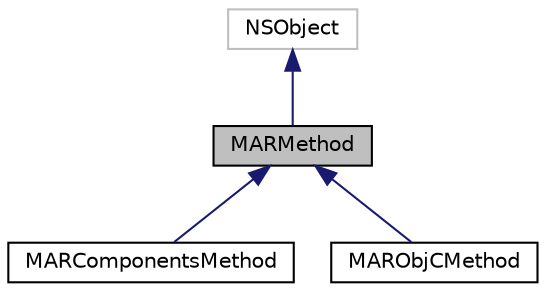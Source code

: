 digraph "MARMethod"
{
  edge [fontname="Helvetica",fontsize="10",labelfontname="Helvetica",labelfontsize="10"];
  node [fontname="Helvetica",fontsize="10",shape=record];
  Node0 [label="MARMethod",height=0.2,width=0.4,color="black", fillcolor="grey75", style="filled", fontcolor="black"];
  Node1 -> Node0 [dir="back",color="midnightblue",fontsize="10",style="solid",fontname="Helvetica"];
  Node1 [label="NSObject",height=0.2,width=0.4,color="grey75", fillcolor="white", style="filled"];
  Node0 -> Node2 [dir="back",color="midnightblue",fontsize="10",style="solid",fontname="Helvetica"];
  Node2 [label="MARComponentsMethod",height=0.2,width=0.4,color="black", fillcolor="white", style="filled",URL="$interface_m_a_r_components_method.html"];
  Node0 -> Node3 [dir="back",color="midnightblue",fontsize="10",style="solid",fontname="Helvetica"];
  Node3 [label="MARObjCMethod",height=0.2,width=0.4,color="black", fillcolor="white", style="filled",URL="$interface_m_a_r_obj_c_method.html"];
}
